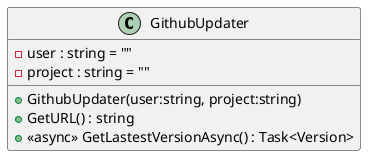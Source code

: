 @startuml
class GithubUpdater {
    - user : string = ""
    - project : string = ""
    + GithubUpdater(user:string, project:string)
    + GetURL() : string
    + <<async>> GetLastestVersionAsync() : Task<Version>
}
@enduml
